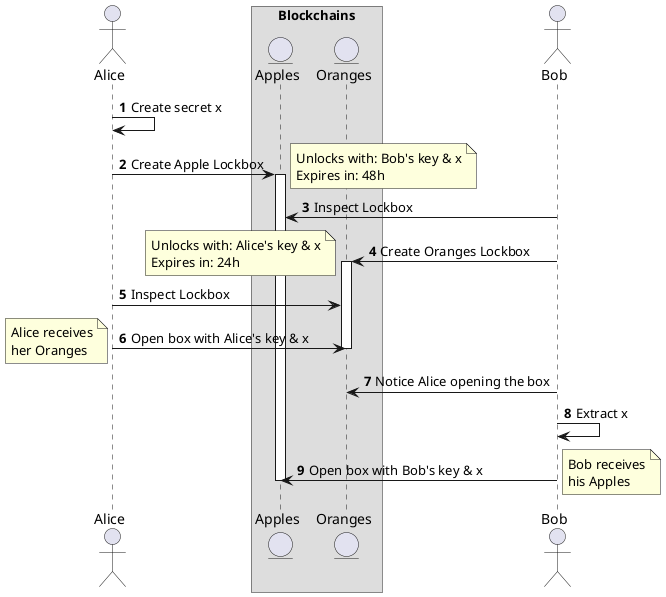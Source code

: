 @startuml
actor Alice
box "Blockchains"
entity "Apples"
entity "Oranges"
end box
actor Bob

autonumber
Alice -> Alice: Create secret x
Alice -> Apples: Create Apple Lockbox
note right: Unlocks with: Bob's key & x\nExpires in: 48h
activate Apples
Bob -> Apples: Inspect Lockbox
Bob -> Oranges: Create Oranges Lockbox
note left: Unlocks with: Alice's key & x\nExpires in: 24h
activate Oranges
Alice -> Oranges: Inspect Lockbox
Alice -> Oranges: Open box with Alice's key & x
deactivate Oranges
note left: Alice receives\nher Oranges
Bob -> Oranges: Notice Alice opening the box
Bob -> Bob: Extract x
Bob -> Apples: Open box with Bob's key & x
note right: Bob receives\nhis Apples
deactivate Apples
@enduml